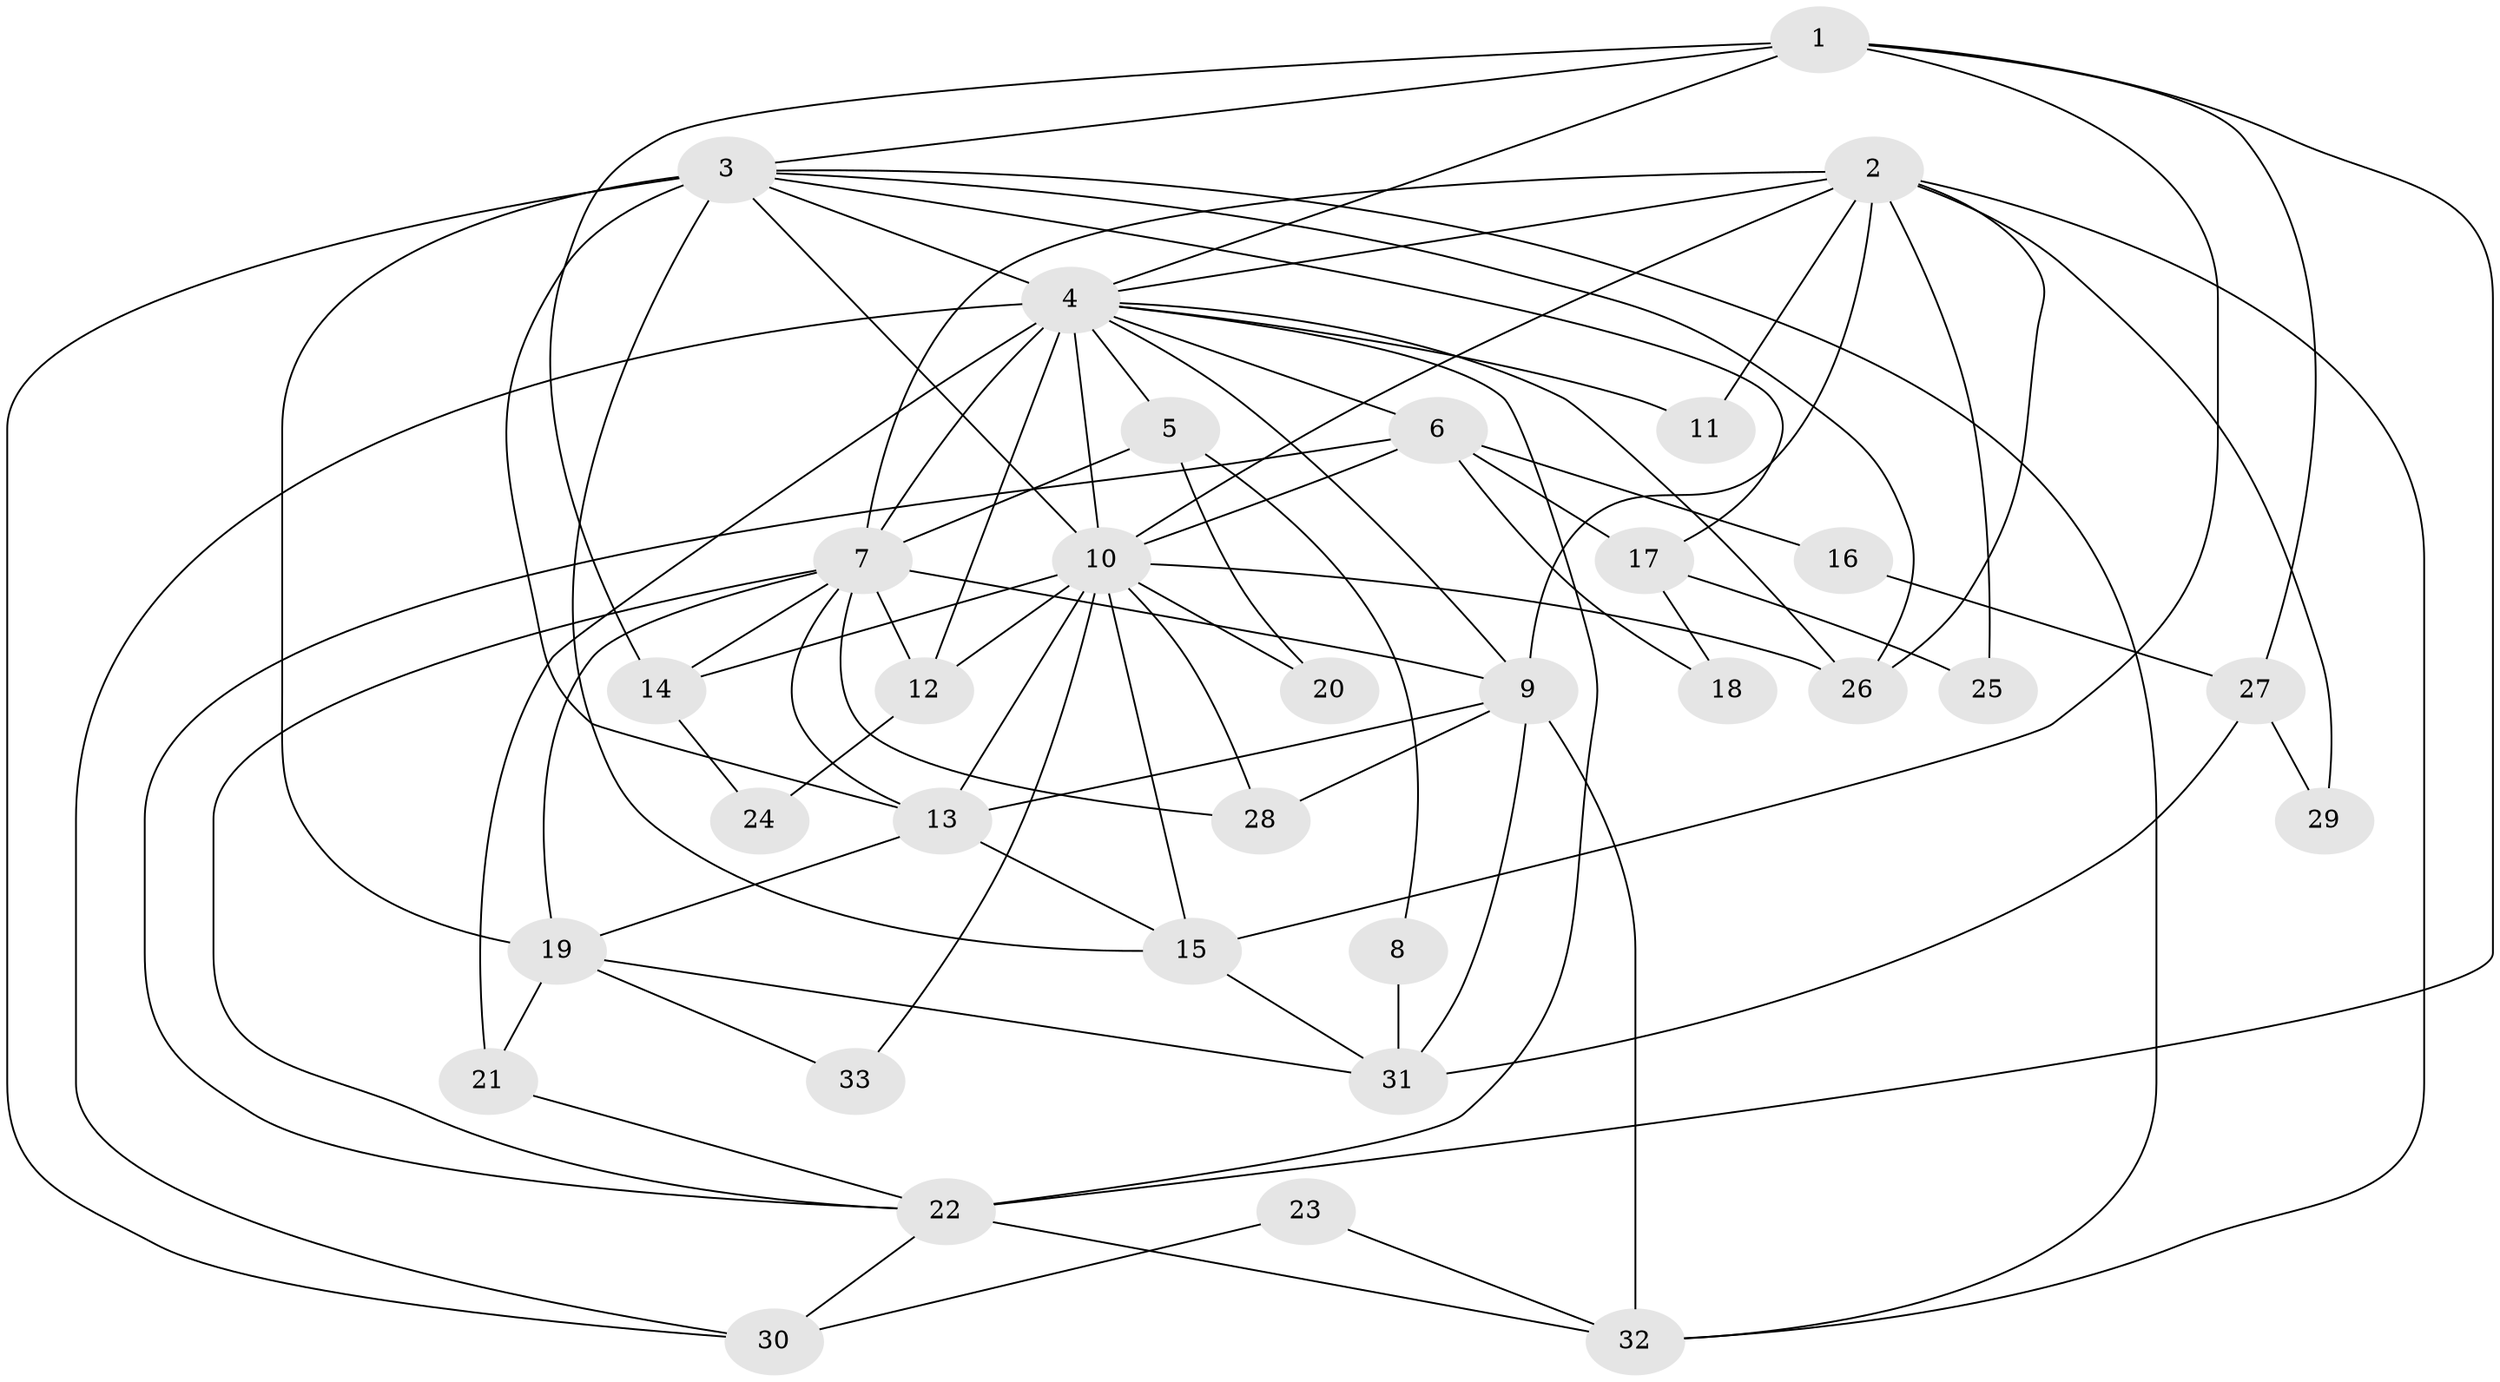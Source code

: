 // original degree distribution, {4: 0.4, 6: 0.12307692307692308, 3: 0.12307692307692308, 2: 0.16923076923076924, 5: 0.16923076923076924, 7: 0.015384615384615385}
// Generated by graph-tools (version 1.1) at 2025/36/03/09/25 02:36:00]
// undirected, 33 vertices, 81 edges
graph export_dot {
graph [start="1"]
  node [color=gray90,style=filled];
  1;
  2;
  3;
  4;
  5;
  6;
  7;
  8;
  9;
  10;
  11;
  12;
  13;
  14;
  15;
  16;
  17;
  18;
  19;
  20;
  21;
  22;
  23;
  24;
  25;
  26;
  27;
  28;
  29;
  30;
  31;
  32;
  33;
  1 -- 3 [weight=1.0];
  1 -- 4 [weight=2.0];
  1 -- 14 [weight=1.0];
  1 -- 15 [weight=1.0];
  1 -- 22 [weight=2.0];
  1 -- 27 [weight=1.0];
  2 -- 4 [weight=1.0];
  2 -- 7 [weight=1.0];
  2 -- 9 [weight=3.0];
  2 -- 10 [weight=1.0];
  2 -- 11 [weight=1.0];
  2 -- 25 [weight=1.0];
  2 -- 26 [weight=1.0];
  2 -- 29 [weight=1.0];
  2 -- 32 [weight=1.0];
  3 -- 4 [weight=1.0];
  3 -- 10 [weight=2.0];
  3 -- 13 [weight=1.0];
  3 -- 15 [weight=1.0];
  3 -- 17 [weight=1.0];
  3 -- 19 [weight=2.0];
  3 -- 26 [weight=1.0];
  3 -- 30 [weight=1.0];
  3 -- 32 [weight=1.0];
  4 -- 5 [weight=1.0];
  4 -- 6 [weight=1.0];
  4 -- 7 [weight=3.0];
  4 -- 9 [weight=1.0];
  4 -- 10 [weight=2.0];
  4 -- 11 [weight=2.0];
  4 -- 12 [weight=2.0];
  4 -- 21 [weight=2.0];
  4 -- 22 [weight=1.0];
  4 -- 26 [weight=1.0];
  4 -- 30 [weight=1.0];
  5 -- 7 [weight=1.0];
  5 -- 8 [weight=1.0];
  5 -- 20 [weight=1.0];
  6 -- 10 [weight=1.0];
  6 -- 16 [weight=1.0];
  6 -- 17 [weight=1.0];
  6 -- 18 [weight=1.0];
  6 -- 22 [weight=1.0];
  7 -- 9 [weight=1.0];
  7 -- 12 [weight=1.0];
  7 -- 13 [weight=1.0];
  7 -- 14 [weight=1.0];
  7 -- 19 [weight=1.0];
  7 -- 22 [weight=1.0];
  7 -- 28 [weight=1.0];
  8 -- 31 [weight=1.0];
  9 -- 13 [weight=1.0];
  9 -- 28 [weight=1.0];
  9 -- 31 [weight=1.0];
  9 -- 32 [weight=1.0];
  10 -- 12 [weight=1.0];
  10 -- 13 [weight=1.0];
  10 -- 14 [weight=1.0];
  10 -- 15 [weight=1.0];
  10 -- 20 [weight=1.0];
  10 -- 26 [weight=2.0];
  10 -- 28 [weight=2.0];
  10 -- 33 [weight=1.0];
  12 -- 24 [weight=1.0];
  13 -- 15 [weight=1.0];
  13 -- 19 [weight=1.0];
  14 -- 24 [weight=1.0];
  15 -- 31 [weight=1.0];
  16 -- 27 [weight=1.0];
  17 -- 18 [weight=1.0];
  17 -- 25 [weight=1.0];
  19 -- 21 [weight=1.0];
  19 -- 31 [weight=1.0];
  19 -- 33 [weight=1.0];
  21 -- 22 [weight=1.0];
  22 -- 30 [weight=1.0];
  22 -- 32 [weight=1.0];
  23 -- 30 [weight=1.0];
  23 -- 32 [weight=1.0];
  27 -- 29 [weight=1.0];
  27 -- 31 [weight=1.0];
}
